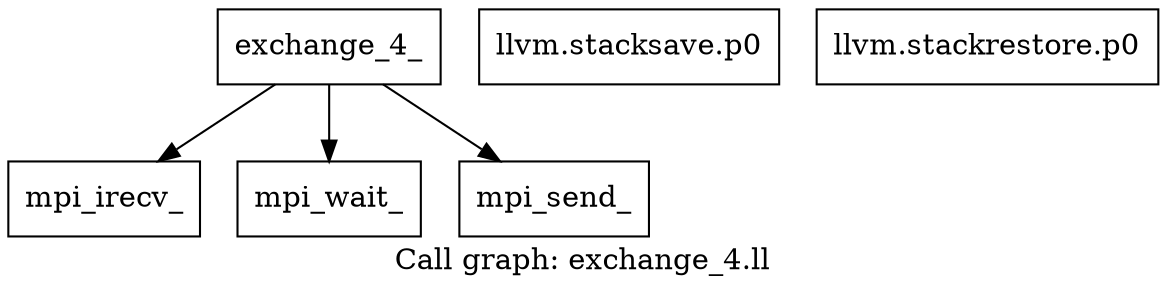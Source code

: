 digraph "Call graph: exchange_4.ll" {
	label="Call graph: exchange_4.ll";

	Node0x556d08e0e8e0 [shape=record,label="{exchange_4_}"];
	Node0x556d08e0e8e0 -> Node0x556d08e0e990;
	Node0x556d08e0e8e0 -> Node0x556d08e0ee50;
	Node0x556d08e0e8e0 -> Node0x556d08e0eed0;
	Node0x556d08e0ee50 [shape=record,label="{mpi_wait_}"];
	Node0x556d08e0eed0 [shape=record,label="{mpi_send_}"];
	Node0x556d08e0f180 [shape=record,label="{llvm.stacksave.p0}"];
	Node0x556d08e0f350 [shape=record,label="{llvm.stackrestore.p0}"];
	Node0x556d08e0e990 [shape=record,label="{mpi_irecv_}"];
}
